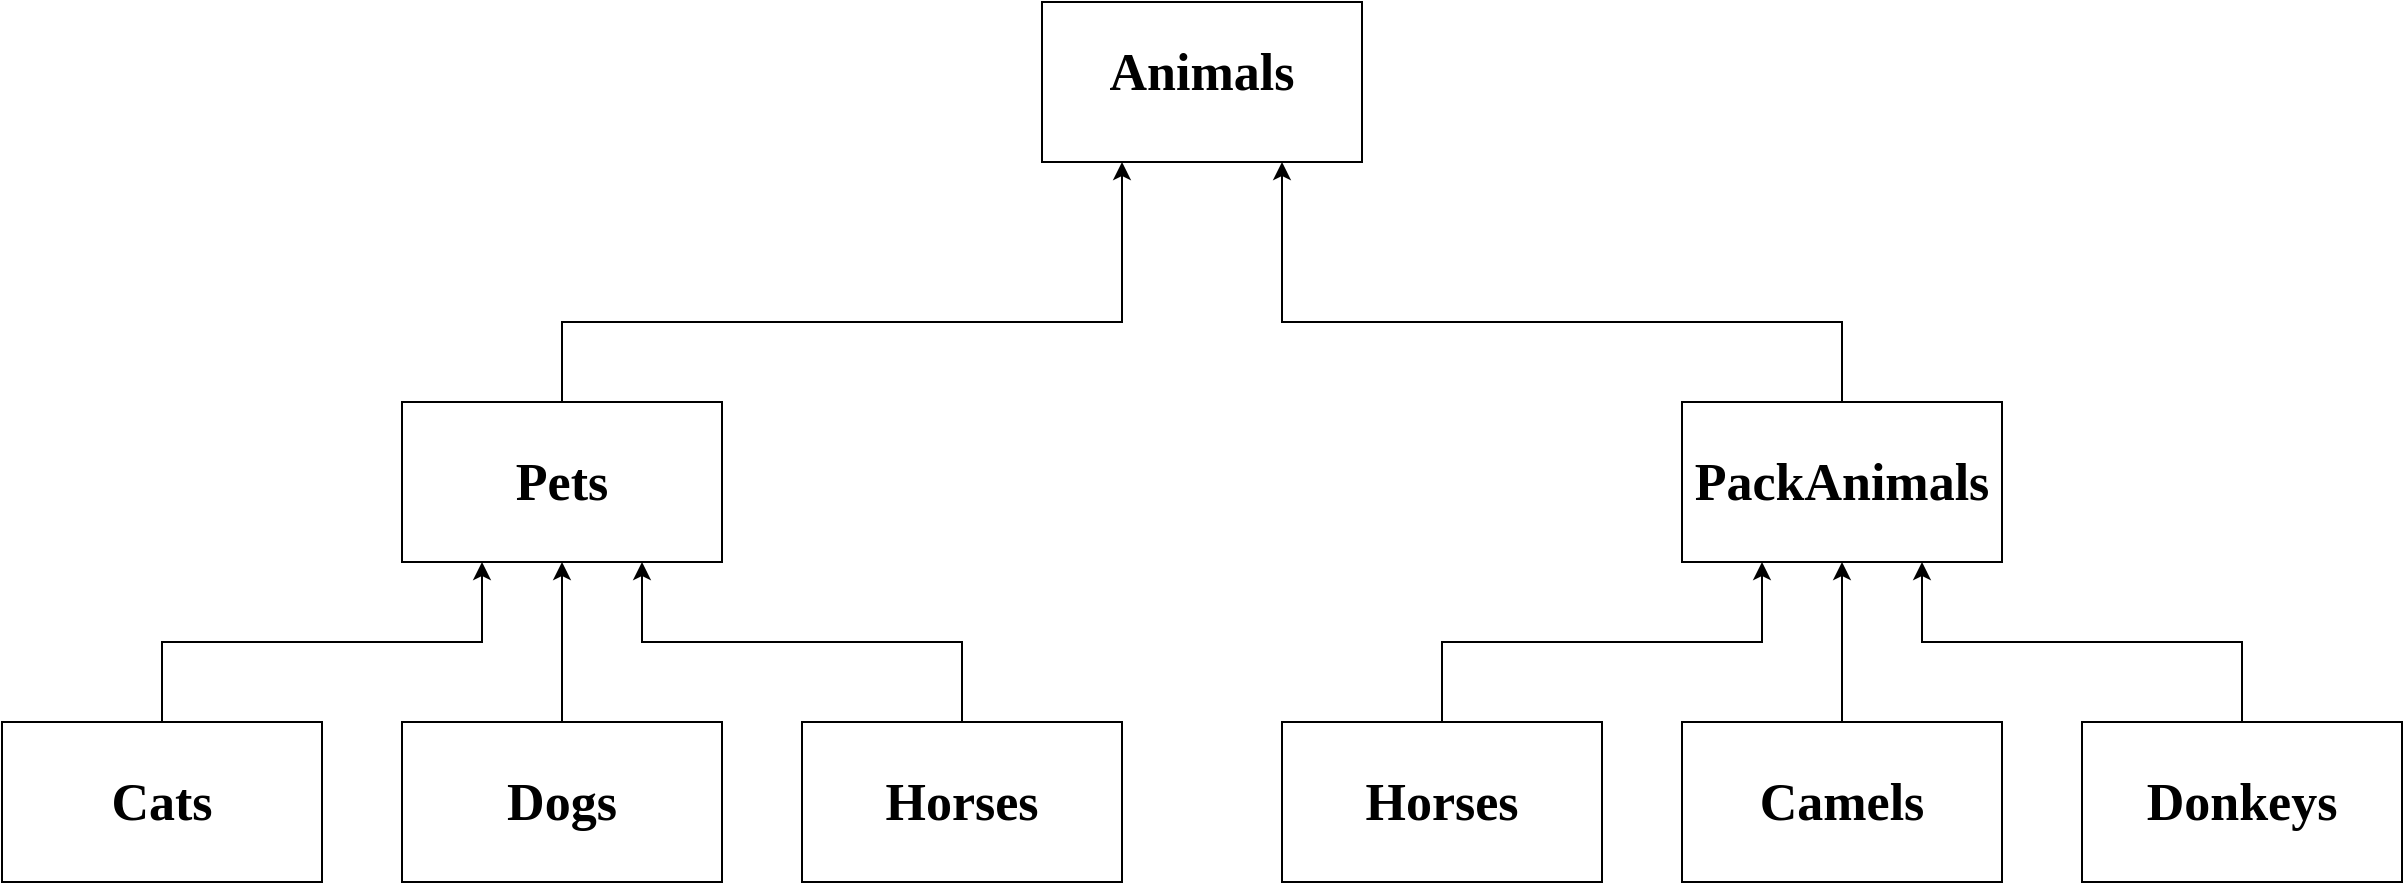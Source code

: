<mxfile version="24.8.2">
  <diagram name="Страница — 1" id="YzNAakRV2UkJbxTTYFD2">
    <mxGraphModel dx="1430" dy="763" grid="1" gridSize="10" guides="1" tooltips="1" connect="1" arrows="1" fold="1" page="1" pageScale="1" pageWidth="827" pageHeight="1169" math="0" shadow="0">
      <root>
        <mxCell id="0" />
        <mxCell id="1" parent="0" />
        <mxCell id="QZWE7nF0B7x0wQXTgGnv-18" style="edgeStyle=orthogonalEdgeStyle;rounded=0;orthogonalLoop=1;jettySize=auto;html=1;entryX=0.25;entryY=1;entryDx=0;entryDy=0;" edge="1" parent="1" source="QZWE7nF0B7x0wQXTgGnv-1" target="QZWE7nF0B7x0wQXTgGnv-8">
          <mxGeometry relative="1" as="geometry">
            <Array as="points">
              <mxPoint x="160" y="520" />
              <mxPoint x="320" y="520" />
            </Array>
          </mxGeometry>
        </mxCell>
        <mxCell id="QZWE7nF0B7x0wQXTgGnv-1" value="" style="rounded=0;whiteSpace=wrap;html=1;" vertex="1" parent="1">
          <mxGeometry x="80" y="560" width="160" height="80" as="geometry" />
        </mxCell>
        <mxCell id="QZWE7nF0B7x0wQXTgGnv-16" style="edgeStyle=orthogonalEdgeStyle;rounded=0;orthogonalLoop=1;jettySize=auto;html=1;entryX=0.5;entryY=1;entryDx=0;entryDy=0;" edge="1" parent="1" source="QZWE7nF0B7x0wQXTgGnv-6" target="QZWE7nF0B7x0wQXTgGnv-8">
          <mxGeometry relative="1" as="geometry" />
        </mxCell>
        <mxCell id="QZWE7nF0B7x0wQXTgGnv-6" value="" style="rounded=0;whiteSpace=wrap;html=1;" vertex="1" parent="1">
          <mxGeometry x="280" y="560" width="160" height="80" as="geometry" />
        </mxCell>
        <mxCell id="QZWE7nF0B7x0wQXTgGnv-19" style="edgeStyle=orthogonalEdgeStyle;rounded=0;orthogonalLoop=1;jettySize=auto;html=1;entryX=0.75;entryY=1;entryDx=0;entryDy=0;" edge="1" parent="1" source="QZWE7nF0B7x0wQXTgGnv-7" target="QZWE7nF0B7x0wQXTgGnv-8">
          <mxGeometry relative="1" as="geometry">
            <Array as="points">
              <mxPoint x="560" y="520" />
              <mxPoint x="400" y="520" />
            </Array>
          </mxGeometry>
        </mxCell>
        <mxCell id="QZWE7nF0B7x0wQXTgGnv-7" value="" style="rounded=0;whiteSpace=wrap;html=1;" vertex="1" parent="1">
          <mxGeometry x="480" y="560" width="160" height="80" as="geometry" />
        </mxCell>
        <mxCell id="QZWE7nF0B7x0wQXTgGnv-24" style="edgeStyle=orthogonalEdgeStyle;rounded=0;orthogonalLoop=1;jettySize=auto;html=1;entryX=0.25;entryY=1;entryDx=0;entryDy=0;" edge="1" parent="1" source="QZWE7nF0B7x0wQXTgGnv-8" target="QZWE7nF0B7x0wQXTgGnv-13">
          <mxGeometry relative="1" as="geometry">
            <Array as="points">
              <mxPoint x="360" y="360" />
              <mxPoint x="640" y="360" />
            </Array>
          </mxGeometry>
        </mxCell>
        <mxCell id="QZWE7nF0B7x0wQXTgGnv-8" value="" style="rounded=0;whiteSpace=wrap;html=1;" vertex="1" parent="1">
          <mxGeometry x="280" y="400" width="160" height="80" as="geometry" />
        </mxCell>
        <mxCell id="QZWE7nF0B7x0wQXTgGnv-22" style="edgeStyle=orthogonalEdgeStyle;rounded=0;orthogonalLoop=1;jettySize=auto;html=1;entryX=0.25;entryY=1;entryDx=0;entryDy=0;" edge="1" parent="1" source="QZWE7nF0B7x0wQXTgGnv-9" target="QZWE7nF0B7x0wQXTgGnv-12">
          <mxGeometry relative="1" as="geometry">
            <Array as="points">
              <mxPoint x="800" y="520" />
              <mxPoint x="960" y="520" />
            </Array>
          </mxGeometry>
        </mxCell>
        <mxCell id="QZWE7nF0B7x0wQXTgGnv-9" value="" style="rounded=0;whiteSpace=wrap;html=1;" vertex="1" parent="1">
          <mxGeometry x="720" y="560" width="160" height="80" as="geometry" />
        </mxCell>
        <mxCell id="QZWE7nF0B7x0wQXTgGnv-21" style="edgeStyle=orthogonalEdgeStyle;rounded=0;orthogonalLoop=1;jettySize=auto;html=1;entryX=0.5;entryY=1;entryDx=0;entryDy=0;" edge="1" parent="1" source="QZWE7nF0B7x0wQXTgGnv-10" target="QZWE7nF0B7x0wQXTgGnv-12">
          <mxGeometry relative="1" as="geometry" />
        </mxCell>
        <mxCell id="QZWE7nF0B7x0wQXTgGnv-10" value="" style="rounded=0;whiteSpace=wrap;html=1;" vertex="1" parent="1">
          <mxGeometry x="920" y="560" width="160" height="80" as="geometry" />
        </mxCell>
        <mxCell id="QZWE7nF0B7x0wQXTgGnv-20" style="edgeStyle=orthogonalEdgeStyle;rounded=0;orthogonalLoop=1;jettySize=auto;html=1;entryX=0.75;entryY=1;entryDx=0;entryDy=0;" edge="1" parent="1" source="QZWE7nF0B7x0wQXTgGnv-11" target="QZWE7nF0B7x0wQXTgGnv-12">
          <mxGeometry relative="1" as="geometry">
            <Array as="points">
              <mxPoint x="1200" y="520" />
              <mxPoint x="1040" y="520" />
            </Array>
          </mxGeometry>
        </mxCell>
        <mxCell id="QZWE7nF0B7x0wQXTgGnv-11" value="" style="rounded=0;whiteSpace=wrap;html=1;" vertex="1" parent="1">
          <mxGeometry x="1120" y="560" width="160" height="80" as="geometry" />
        </mxCell>
        <mxCell id="QZWE7nF0B7x0wQXTgGnv-26" style="edgeStyle=orthogonalEdgeStyle;rounded=0;orthogonalLoop=1;jettySize=auto;html=1;entryX=0.75;entryY=1;entryDx=0;entryDy=0;" edge="1" parent="1" source="QZWE7nF0B7x0wQXTgGnv-12" target="QZWE7nF0B7x0wQXTgGnv-13">
          <mxGeometry relative="1" as="geometry">
            <Array as="points">
              <mxPoint x="1000" y="360" />
              <mxPoint x="720" y="360" />
            </Array>
          </mxGeometry>
        </mxCell>
        <mxCell id="QZWE7nF0B7x0wQXTgGnv-12" value="" style="rounded=0;whiteSpace=wrap;html=1;" vertex="1" parent="1">
          <mxGeometry x="920" y="400" width="160" height="80" as="geometry" />
        </mxCell>
        <mxCell id="QZWE7nF0B7x0wQXTgGnv-13" value="" style="rounded=0;whiteSpace=wrap;html=1;" vertex="1" parent="1">
          <mxGeometry x="600" y="200" width="160" height="80" as="geometry" />
        </mxCell>
        <mxCell id="QZWE7nF0B7x0wQXTgGnv-27" value="Cats" style="text;html=1;align=center;verticalAlign=middle;whiteSpace=wrap;rounded=0;fontFamily=Times New Roman;fontSize=26;fontStyle=1" vertex="1" parent="1">
          <mxGeometry x="130" y="585" width="60" height="30" as="geometry" />
        </mxCell>
        <mxCell id="QZWE7nF0B7x0wQXTgGnv-28" value="Dogs" style="text;html=1;align=center;verticalAlign=middle;whiteSpace=wrap;rounded=0;fontStyle=1;fontFamily=Times New Roman;fontSize=26;" vertex="1" parent="1">
          <mxGeometry x="330" y="585" width="60" height="30" as="geometry" />
        </mxCell>
        <mxCell id="QZWE7nF0B7x0wQXTgGnv-29" value="Horses" style="text;html=1;align=center;verticalAlign=middle;whiteSpace=wrap;rounded=0;fontStyle=1;fontFamily=Times New Roman;fontSize=26;" vertex="1" parent="1">
          <mxGeometry x="530" y="585" width="60" height="30" as="geometry" />
        </mxCell>
        <mxCell id="QZWE7nF0B7x0wQXTgGnv-30" value="Pets" style="text;html=1;align=center;verticalAlign=middle;whiteSpace=wrap;rounded=0;fontStyle=1;fontFamily=Times New Roman;fontSize=26;" vertex="1" parent="1">
          <mxGeometry x="330" y="425" width="60" height="30" as="geometry" />
        </mxCell>
        <mxCell id="QZWE7nF0B7x0wQXTgGnv-31" value="Horses" style="text;html=1;align=center;verticalAlign=middle;whiteSpace=wrap;rounded=0;fontStyle=1;fontFamily=Times New Roman;fontSize=26;" vertex="1" parent="1">
          <mxGeometry x="770" y="585" width="60" height="30" as="geometry" />
        </mxCell>
        <mxCell id="QZWE7nF0B7x0wQXTgGnv-32" value="Camels" style="text;html=1;align=center;verticalAlign=middle;whiteSpace=wrap;rounded=0;fontStyle=1;fontFamily=Times New Roman;fontSize=26;" vertex="1" parent="1">
          <mxGeometry x="970" y="585" width="60" height="30" as="geometry" />
        </mxCell>
        <mxCell id="QZWE7nF0B7x0wQXTgGnv-33" value="Donkeys" style="text;html=1;align=center;verticalAlign=middle;whiteSpace=wrap;rounded=0;fontStyle=1;fontFamily=Times New Roman;fontSize=26;" vertex="1" parent="1">
          <mxGeometry x="1170" y="585" width="60" height="30" as="geometry" />
        </mxCell>
        <mxCell id="QZWE7nF0B7x0wQXTgGnv-34" value="PackAnimals" style="text;html=1;align=center;verticalAlign=middle;whiteSpace=wrap;rounded=0;fontStyle=1;fontFamily=Times New Roman;fontSize=26;" vertex="1" parent="1">
          <mxGeometry x="970" y="425" width="60" height="30" as="geometry" />
        </mxCell>
        <mxCell id="QZWE7nF0B7x0wQXTgGnv-35" value="Animals" style="text;html=1;align=center;verticalAlign=middle;whiteSpace=wrap;rounded=0;fontStyle=1;fontFamily=Times New Roman;fontSize=26;" vertex="1" parent="1">
          <mxGeometry x="650" y="220" width="60" height="30" as="geometry" />
        </mxCell>
      </root>
    </mxGraphModel>
  </diagram>
</mxfile>
